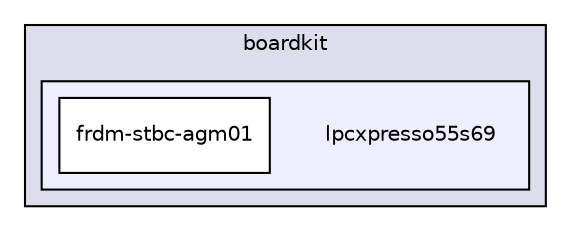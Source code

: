 digraph "boardkit/lpcxpresso55s69" {
  compound=true
  node [ fontsize="10", fontname="Helvetica"];
  edge [ labelfontsize="10", labelfontname="Helvetica"];
  subgraph clusterdir_6994211064bad48d3d63a6227f5100d6 {
    graph [ bgcolor="#ddddee", pencolor="black", label="boardkit" fontname="Helvetica", fontsize="10", URL="dir_6994211064bad48d3d63a6227f5100d6.html"]
  subgraph clusterdir_543f50a302421605af62e881f790b94b {
    graph [ bgcolor="#eeeeff", pencolor="black", label="" URL="dir_543f50a302421605af62e881f790b94b.html"];
    dir_543f50a302421605af62e881f790b94b [shape=plaintext label="lpcxpresso55s69"];
    dir_c2a40df8c7063e7c9c071d6777c072cd [shape=box label="frdm-stbc-agm01" color="black" fillcolor="white" style="filled" URL="dir_c2a40df8c7063e7c9c071d6777c072cd.html"];
  }
  }
}
